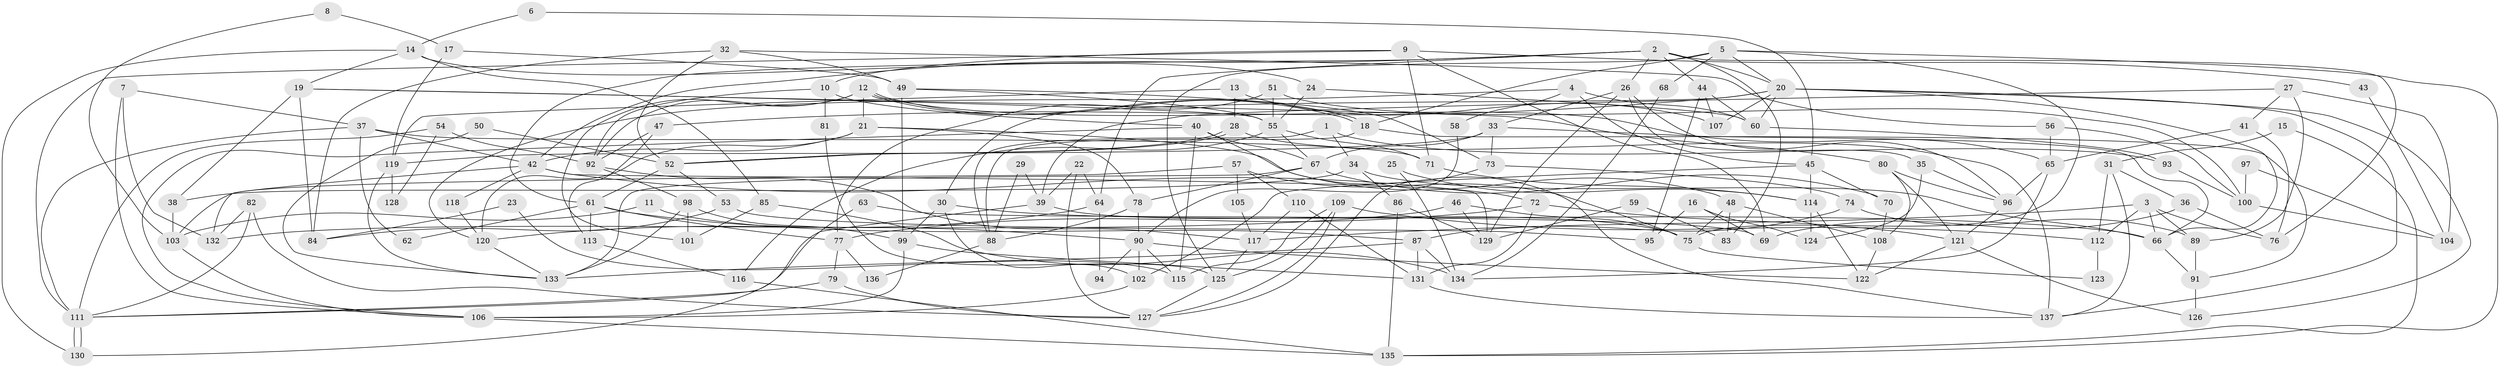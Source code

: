 // Generated by graph-tools (version 1.1) at 2025/48/03/09/25 04:48:59]
// undirected, 137 vertices, 274 edges
graph export_dot {
graph [start="1"]
  node [color=gray90,style=filled];
  1;
  2;
  3;
  4;
  5;
  6;
  7;
  8;
  9;
  10;
  11;
  12;
  13;
  14;
  15;
  16;
  17;
  18;
  19;
  20;
  21;
  22;
  23;
  24;
  25;
  26;
  27;
  28;
  29;
  30;
  31;
  32;
  33;
  34;
  35;
  36;
  37;
  38;
  39;
  40;
  41;
  42;
  43;
  44;
  45;
  46;
  47;
  48;
  49;
  50;
  51;
  52;
  53;
  54;
  55;
  56;
  57;
  58;
  59;
  60;
  61;
  62;
  63;
  64;
  65;
  66;
  67;
  68;
  69;
  70;
  71;
  72;
  73;
  74;
  75;
  76;
  77;
  78;
  79;
  80;
  81;
  82;
  83;
  84;
  85;
  86;
  87;
  88;
  89;
  90;
  91;
  92;
  93;
  94;
  95;
  96;
  97;
  98;
  99;
  100;
  101;
  102;
  103;
  104;
  105;
  106;
  107;
  108;
  109;
  110;
  111;
  112;
  113;
  114;
  115;
  116;
  117;
  118;
  119;
  120;
  121;
  122;
  123;
  124;
  125;
  126;
  127;
  128;
  129;
  130;
  131;
  132;
  133;
  134;
  135;
  136;
  137;
  1 -- 34;
  1 -- 88;
  1 -- 93;
  2 -- 61;
  2 -- 42;
  2 -- 20;
  2 -- 26;
  2 -- 44;
  2 -- 64;
  2 -- 76;
  2 -- 83;
  3 -- 66;
  3 -- 117;
  3 -- 76;
  3 -- 89;
  3 -- 112;
  4 -- 120;
  4 -- 45;
  4 -- 58;
  4 -- 60;
  5 -- 20;
  5 -- 75;
  5 -- 18;
  5 -- 68;
  5 -- 125;
  5 -- 135;
  6 -- 45;
  6 -- 14;
  7 -- 37;
  7 -- 106;
  7 -- 132;
  8 -- 17;
  8 -- 103;
  9 -- 71;
  9 -- 111;
  9 -- 10;
  9 -- 43;
  9 -- 69;
  10 -- 40;
  10 -- 81;
  10 -- 92;
  11 -- 87;
  11 -- 103;
  12 -- 18;
  12 -- 18;
  12 -- 65;
  12 -- 21;
  12 -- 92;
  12 -- 101;
  13 -- 107;
  13 -- 28;
  13 -- 119;
  14 -- 24;
  14 -- 85;
  14 -- 19;
  14 -- 130;
  15 -- 135;
  15 -- 31;
  16 -- 95;
  16 -- 69;
  16 -- 124;
  17 -- 119;
  17 -- 49;
  18 -- 88;
  18 -- 91;
  19 -- 80;
  19 -- 38;
  19 -- 55;
  19 -- 84;
  20 -- 126;
  20 -- 30;
  20 -- 47;
  20 -- 60;
  20 -- 66;
  20 -- 107;
  20 -- 137;
  21 -- 78;
  21 -- 42;
  21 -- 48;
  21 -- 120;
  22 -- 64;
  22 -- 39;
  22 -- 127;
  23 -- 115;
  23 -- 84;
  24 -- 55;
  24 -- 60;
  25 -- 114;
  25 -- 134;
  26 -- 33;
  26 -- 35;
  26 -- 96;
  26 -- 129;
  27 -- 89;
  27 -- 41;
  27 -- 39;
  27 -- 104;
  28 -- 137;
  28 -- 52;
  28 -- 52;
  29 -- 39;
  29 -- 88;
  30 -- 99;
  30 -- 66;
  30 -- 102;
  31 -- 137;
  31 -- 112;
  31 -- 36;
  32 -- 49;
  32 -- 52;
  32 -- 56;
  32 -- 84;
  33 -- 66;
  33 -- 119;
  33 -- 67;
  33 -- 73;
  34 -- 86;
  34 -- 66;
  34 -- 38;
  35 -- 124;
  35 -- 96;
  36 -- 76;
  36 -- 69;
  37 -- 42;
  37 -- 111;
  37 -- 62;
  37 -- 71;
  38 -- 103;
  39 -- 111;
  39 -- 75;
  40 -- 137;
  40 -- 106;
  40 -- 67;
  40 -- 115;
  41 -- 65;
  41 -- 76;
  42 -- 132;
  42 -- 72;
  42 -- 118;
  42 -- 129;
  43 -- 104;
  44 -- 60;
  44 -- 95;
  44 -- 107;
  45 -- 102;
  45 -- 70;
  45 -- 114;
  46 -- 75;
  46 -- 129;
  46 -- 132;
  47 -- 92;
  47 -- 113;
  48 -- 108;
  48 -- 75;
  48 -- 83;
  49 -- 99;
  49 -- 55;
  49 -- 73;
  50 -- 133;
  50 -- 52;
  51 -- 77;
  51 -- 55;
  51 -- 100;
  52 -- 61;
  52 -- 53;
  53 -- 84;
  53 -- 95;
  54 -- 92;
  54 -- 111;
  54 -- 128;
  55 -- 67;
  55 -- 71;
  55 -- 116;
  56 -- 100;
  56 -- 65;
  57 -- 103;
  57 -- 75;
  57 -- 105;
  57 -- 110;
  58 -- 90;
  59 -- 129;
  59 -- 83;
  60 -- 93;
  61 -- 77;
  61 -- 113;
  61 -- 62;
  61 -- 90;
  63 -- 130;
  63 -- 69;
  64 -- 120;
  64 -- 94;
  65 -- 96;
  65 -- 134;
  66 -- 91;
  67 -- 70;
  67 -- 78;
  67 -- 133;
  68 -- 134;
  70 -- 108;
  71 -- 114;
  72 -- 121;
  72 -- 77;
  72 -- 131;
  73 -- 74;
  73 -- 127;
  74 -- 89;
  74 -- 87;
  75 -- 123;
  77 -- 79;
  77 -- 136;
  78 -- 90;
  78 -- 88;
  79 -- 127;
  79 -- 111;
  80 -- 96;
  80 -- 121;
  80 -- 108;
  81 -- 125;
  82 -- 132;
  82 -- 127;
  82 -- 111;
  85 -- 134;
  85 -- 101;
  86 -- 129;
  86 -- 135;
  87 -- 131;
  87 -- 133;
  87 -- 134;
  88 -- 136;
  89 -- 91;
  90 -- 115;
  90 -- 94;
  90 -- 102;
  90 -- 122;
  91 -- 126;
  92 -- 98;
  92 -- 117;
  93 -- 100;
  96 -- 121;
  97 -- 104;
  97 -- 100;
  98 -- 133;
  98 -- 99;
  98 -- 101;
  99 -- 131;
  99 -- 106;
  100 -- 104;
  102 -- 106;
  103 -- 106;
  105 -- 117;
  106 -- 135;
  108 -- 122;
  109 -- 125;
  109 -- 127;
  109 -- 112;
  109 -- 115;
  110 -- 117;
  110 -- 131;
  111 -- 130;
  111 -- 130;
  112 -- 123;
  113 -- 116;
  114 -- 122;
  114 -- 124;
  116 -- 135;
  117 -- 125;
  118 -- 120;
  119 -- 133;
  119 -- 128;
  120 -- 133;
  121 -- 122;
  121 -- 126;
  125 -- 127;
  131 -- 137;
}
